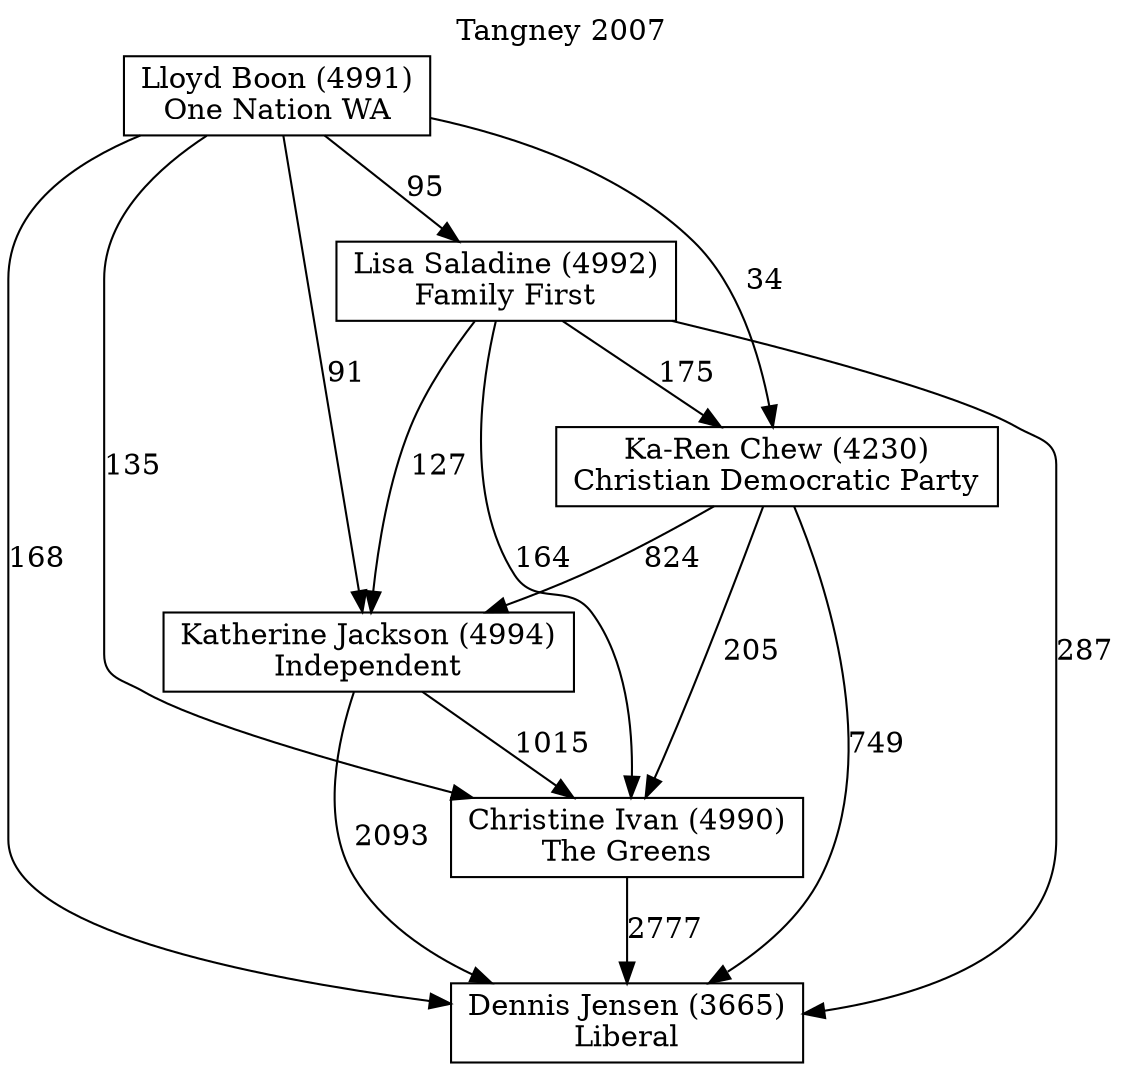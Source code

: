 // House preference flow
digraph "Dennis Jensen (3665)_Tangney_2007" {
	graph [label="Tangney 2007" labelloc=t mclimit=2]
	node [shape=box]
	"Dennis Jensen (3665)" [label="Dennis Jensen (3665)
Liberal"]
	"Christine Ivan (4990)" [label="Christine Ivan (4990)
The Greens"]
	"Katherine Jackson (4994)" [label="Katherine Jackson (4994)
Independent"]
	"Ka-Ren Chew (4230)" [label="Ka-Ren Chew (4230)
Christian Democratic Party"]
	"Lisa Saladine (4992)" [label="Lisa Saladine (4992)
Family First"]
	"Lloyd Boon (4991)" [label="Lloyd Boon (4991)
One Nation WA"]
	"Christine Ivan (4990)" -> "Dennis Jensen (3665)" [label=2777]
	"Katherine Jackson (4994)" -> "Christine Ivan (4990)" [label=1015]
	"Ka-Ren Chew (4230)" -> "Katherine Jackson (4994)" [label=824]
	"Lisa Saladine (4992)" -> "Ka-Ren Chew (4230)" [label=175]
	"Lloyd Boon (4991)" -> "Lisa Saladine (4992)" [label=95]
	"Katherine Jackson (4994)" -> "Dennis Jensen (3665)" [label=2093]
	"Ka-Ren Chew (4230)" -> "Dennis Jensen (3665)" [label=749]
	"Lisa Saladine (4992)" -> "Dennis Jensen (3665)" [label=287]
	"Lloyd Boon (4991)" -> "Dennis Jensen (3665)" [label=168]
	"Lloyd Boon (4991)" -> "Ka-Ren Chew (4230)" [label=34]
	"Lisa Saladine (4992)" -> "Katherine Jackson (4994)" [label=127]
	"Lloyd Boon (4991)" -> "Katherine Jackson (4994)" [label=91]
	"Ka-Ren Chew (4230)" -> "Christine Ivan (4990)" [label=205]
	"Lisa Saladine (4992)" -> "Christine Ivan (4990)" [label=164]
	"Lloyd Boon (4991)" -> "Christine Ivan (4990)" [label=135]
}
